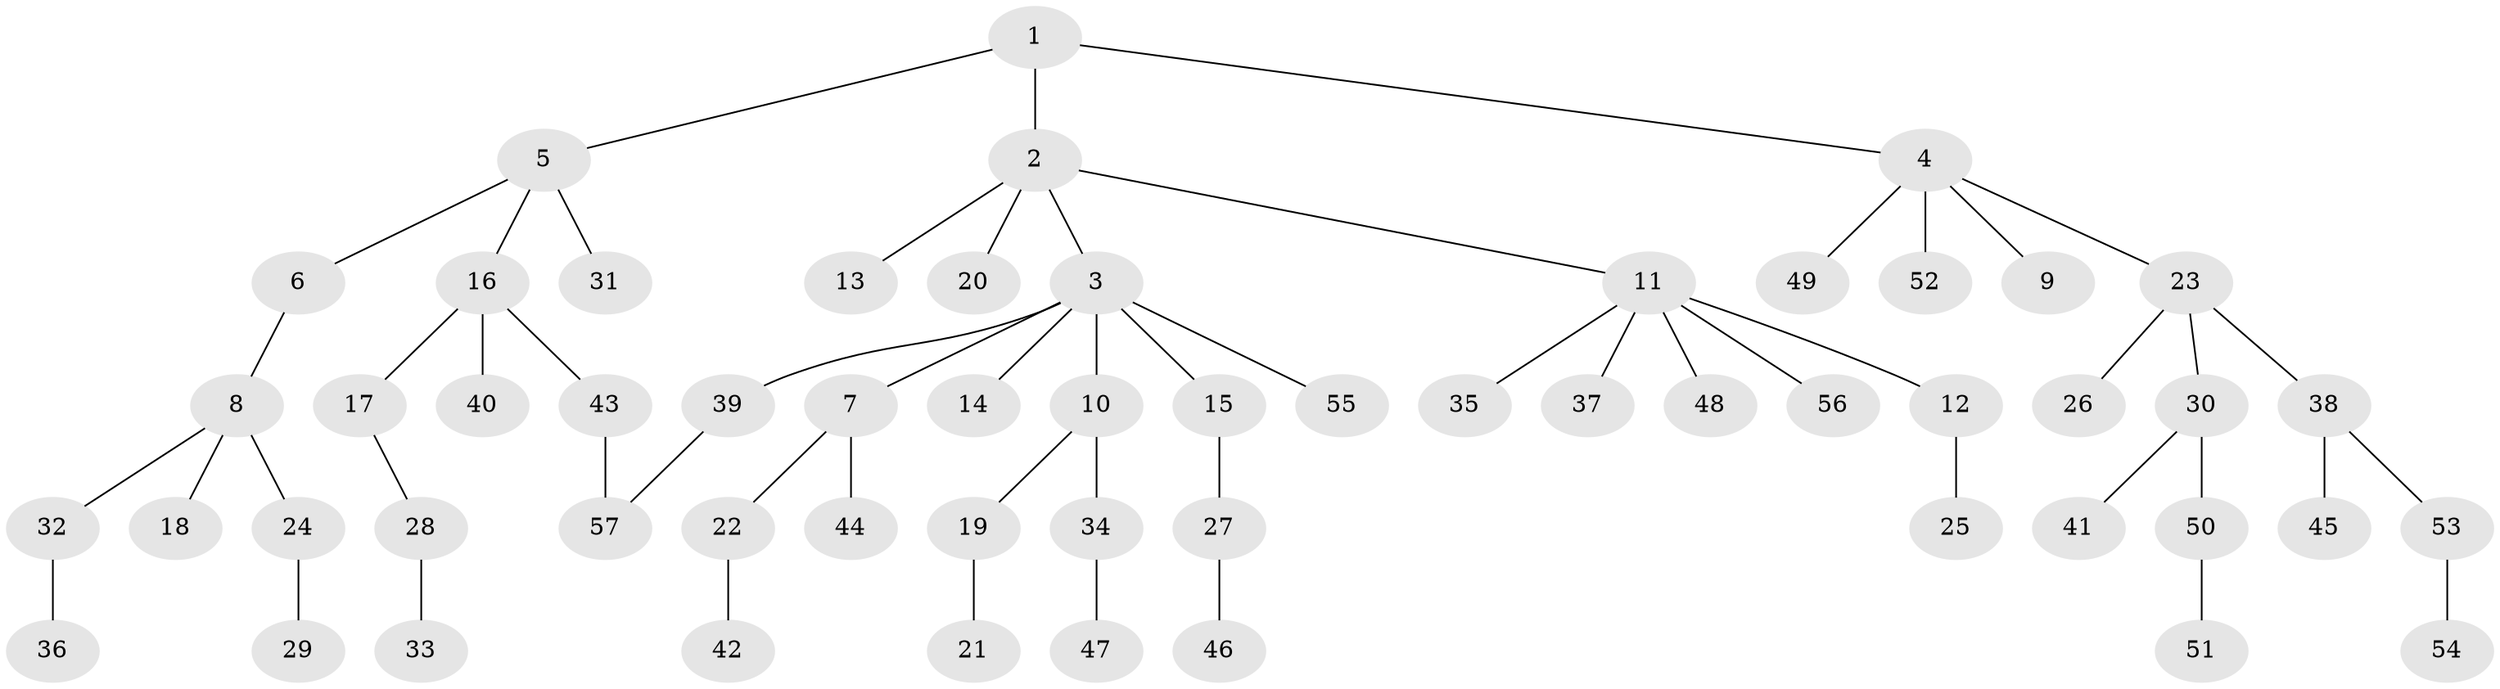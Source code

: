 // Generated by graph-tools (version 1.1) at 2025/13/03/09/25 04:13:31]
// undirected, 57 vertices, 57 edges
graph export_dot {
graph [start="1"]
  node [color=gray90,style=filled];
  1;
  2;
  3;
  4;
  5;
  6;
  7;
  8;
  9;
  10;
  11;
  12;
  13;
  14;
  15;
  16;
  17;
  18;
  19;
  20;
  21;
  22;
  23;
  24;
  25;
  26;
  27;
  28;
  29;
  30;
  31;
  32;
  33;
  34;
  35;
  36;
  37;
  38;
  39;
  40;
  41;
  42;
  43;
  44;
  45;
  46;
  47;
  48;
  49;
  50;
  51;
  52;
  53;
  54;
  55;
  56;
  57;
  1 -- 2;
  1 -- 4;
  1 -- 5;
  2 -- 3;
  2 -- 11;
  2 -- 13;
  2 -- 20;
  3 -- 7;
  3 -- 10;
  3 -- 14;
  3 -- 15;
  3 -- 39;
  3 -- 55;
  4 -- 9;
  4 -- 23;
  4 -- 49;
  4 -- 52;
  5 -- 6;
  5 -- 16;
  5 -- 31;
  6 -- 8;
  7 -- 22;
  7 -- 44;
  8 -- 18;
  8 -- 24;
  8 -- 32;
  10 -- 19;
  10 -- 34;
  11 -- 12;
  11 -- 35;
  11 -- 37;
  11 -- 48;
  11 -- 56;
  12 -- 25;
  15 -- 27;
  16 -- 17;
  16 -- 40;
  16 -- 43;
  17 -- 28;
  19 -- 21;
  22 -- 42;
  23 -- 26;
  23 -- 30;
  23 -- 38;
  24 -- 29;
  27 -- 46;
  28 -- 33;
  30 -- 41;
  30 -- 50;
  32 -- 36;
  34 -- 47;
  38 -- 45;
  38 -- 53;
  39 -- 57;
  43 -- 57;
  50 -- 51;
  53 -- 54;
}
